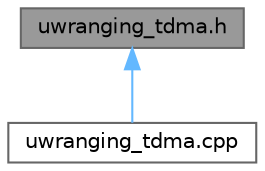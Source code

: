 digraph "uwranging_tdma.h"
{
 // LATEX_PDF_SIZE
  bgcolor="transparent";
  edge [fontname=Helvetica,fontsize=10,labelfontname=Helvetica,labelfontsize=10];
  node [fontname=Helvetica,fontsize=10,shape=box,height=0.2,width=0.4];
  Node1 [id="Node000001",label="uwranging_tdma.h",height=0.2,width=0.4,color="gray40", fillcolor="grey60", style="filled", fontcolor="black",tooltip="Provides the definition of the class UwRangingTDMA."];
  Node1 -> Node2 [id="edge1_Node000001_Node000002",dir="back",color="steelblue1",style="solid",tooltip=" "];
  Node2 [id="Node000002",label="uwranging_tdma.cpp",height=0.2,width=0.4,color="grey40", fillcolor="white", style="filled",URL="$uwranging__tdma_8cpp.html",tooltip="Provides the implementation of the class UwRangingTDMA."];
}

